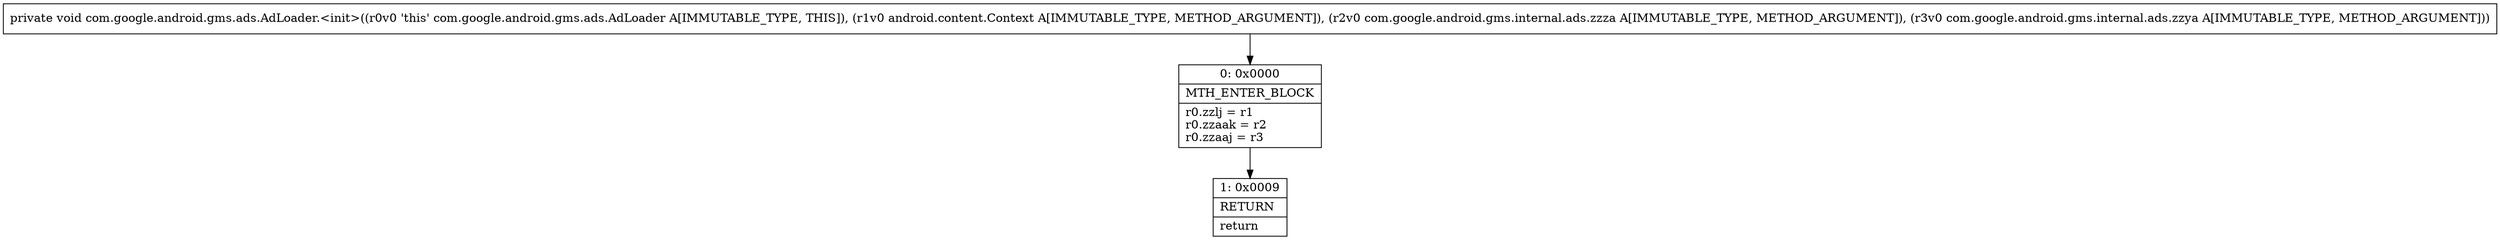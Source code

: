digraph "CFG forcom.google.android.gms.ads.AdLoader.\<init\>(Landroid\/content\/Context;Lcom\/google\/android\/gms\/internal\/ads\/zzza;Lcom\/google\/android\/gms\/internal\/ads\/zzya;)V" {
Node_0 [shape=record,label="{0\:\ 0x0000|MTH_ENTER_BLOCK\l|r0.zzlj = r1\lr0.zzaak = r2\lr0.zzaaj = r3\l}"];
Node_1 [shape=record,label="{1\:\ 0x0009|RETURN\l|return\l}"];
MethodNode[shape=record,label="{private void com.google.android.gms.ads.AdLoader.\<init\>((r0v0 'this' com.google.android.gms.ads.AdLoader A[IMMUTABLE_TYPE, THIS]), (r1v0 android.content.Context A[IMMUTABLE_TYPE, METHOD_ARGUMENT]), (r2v0 com.google.android.gms.internal.ads.zzza A[IMMUTABLE_TYPE, METHOD_ARGUMENT]), (r3v0 com.google.android.gms.internal.ads.zzya A[IMMUTABLE_TYPE, METHOD_ARGUMENT])) }"];
MethodNode -> Node_0;
Node_0 -> Node_1;
}

